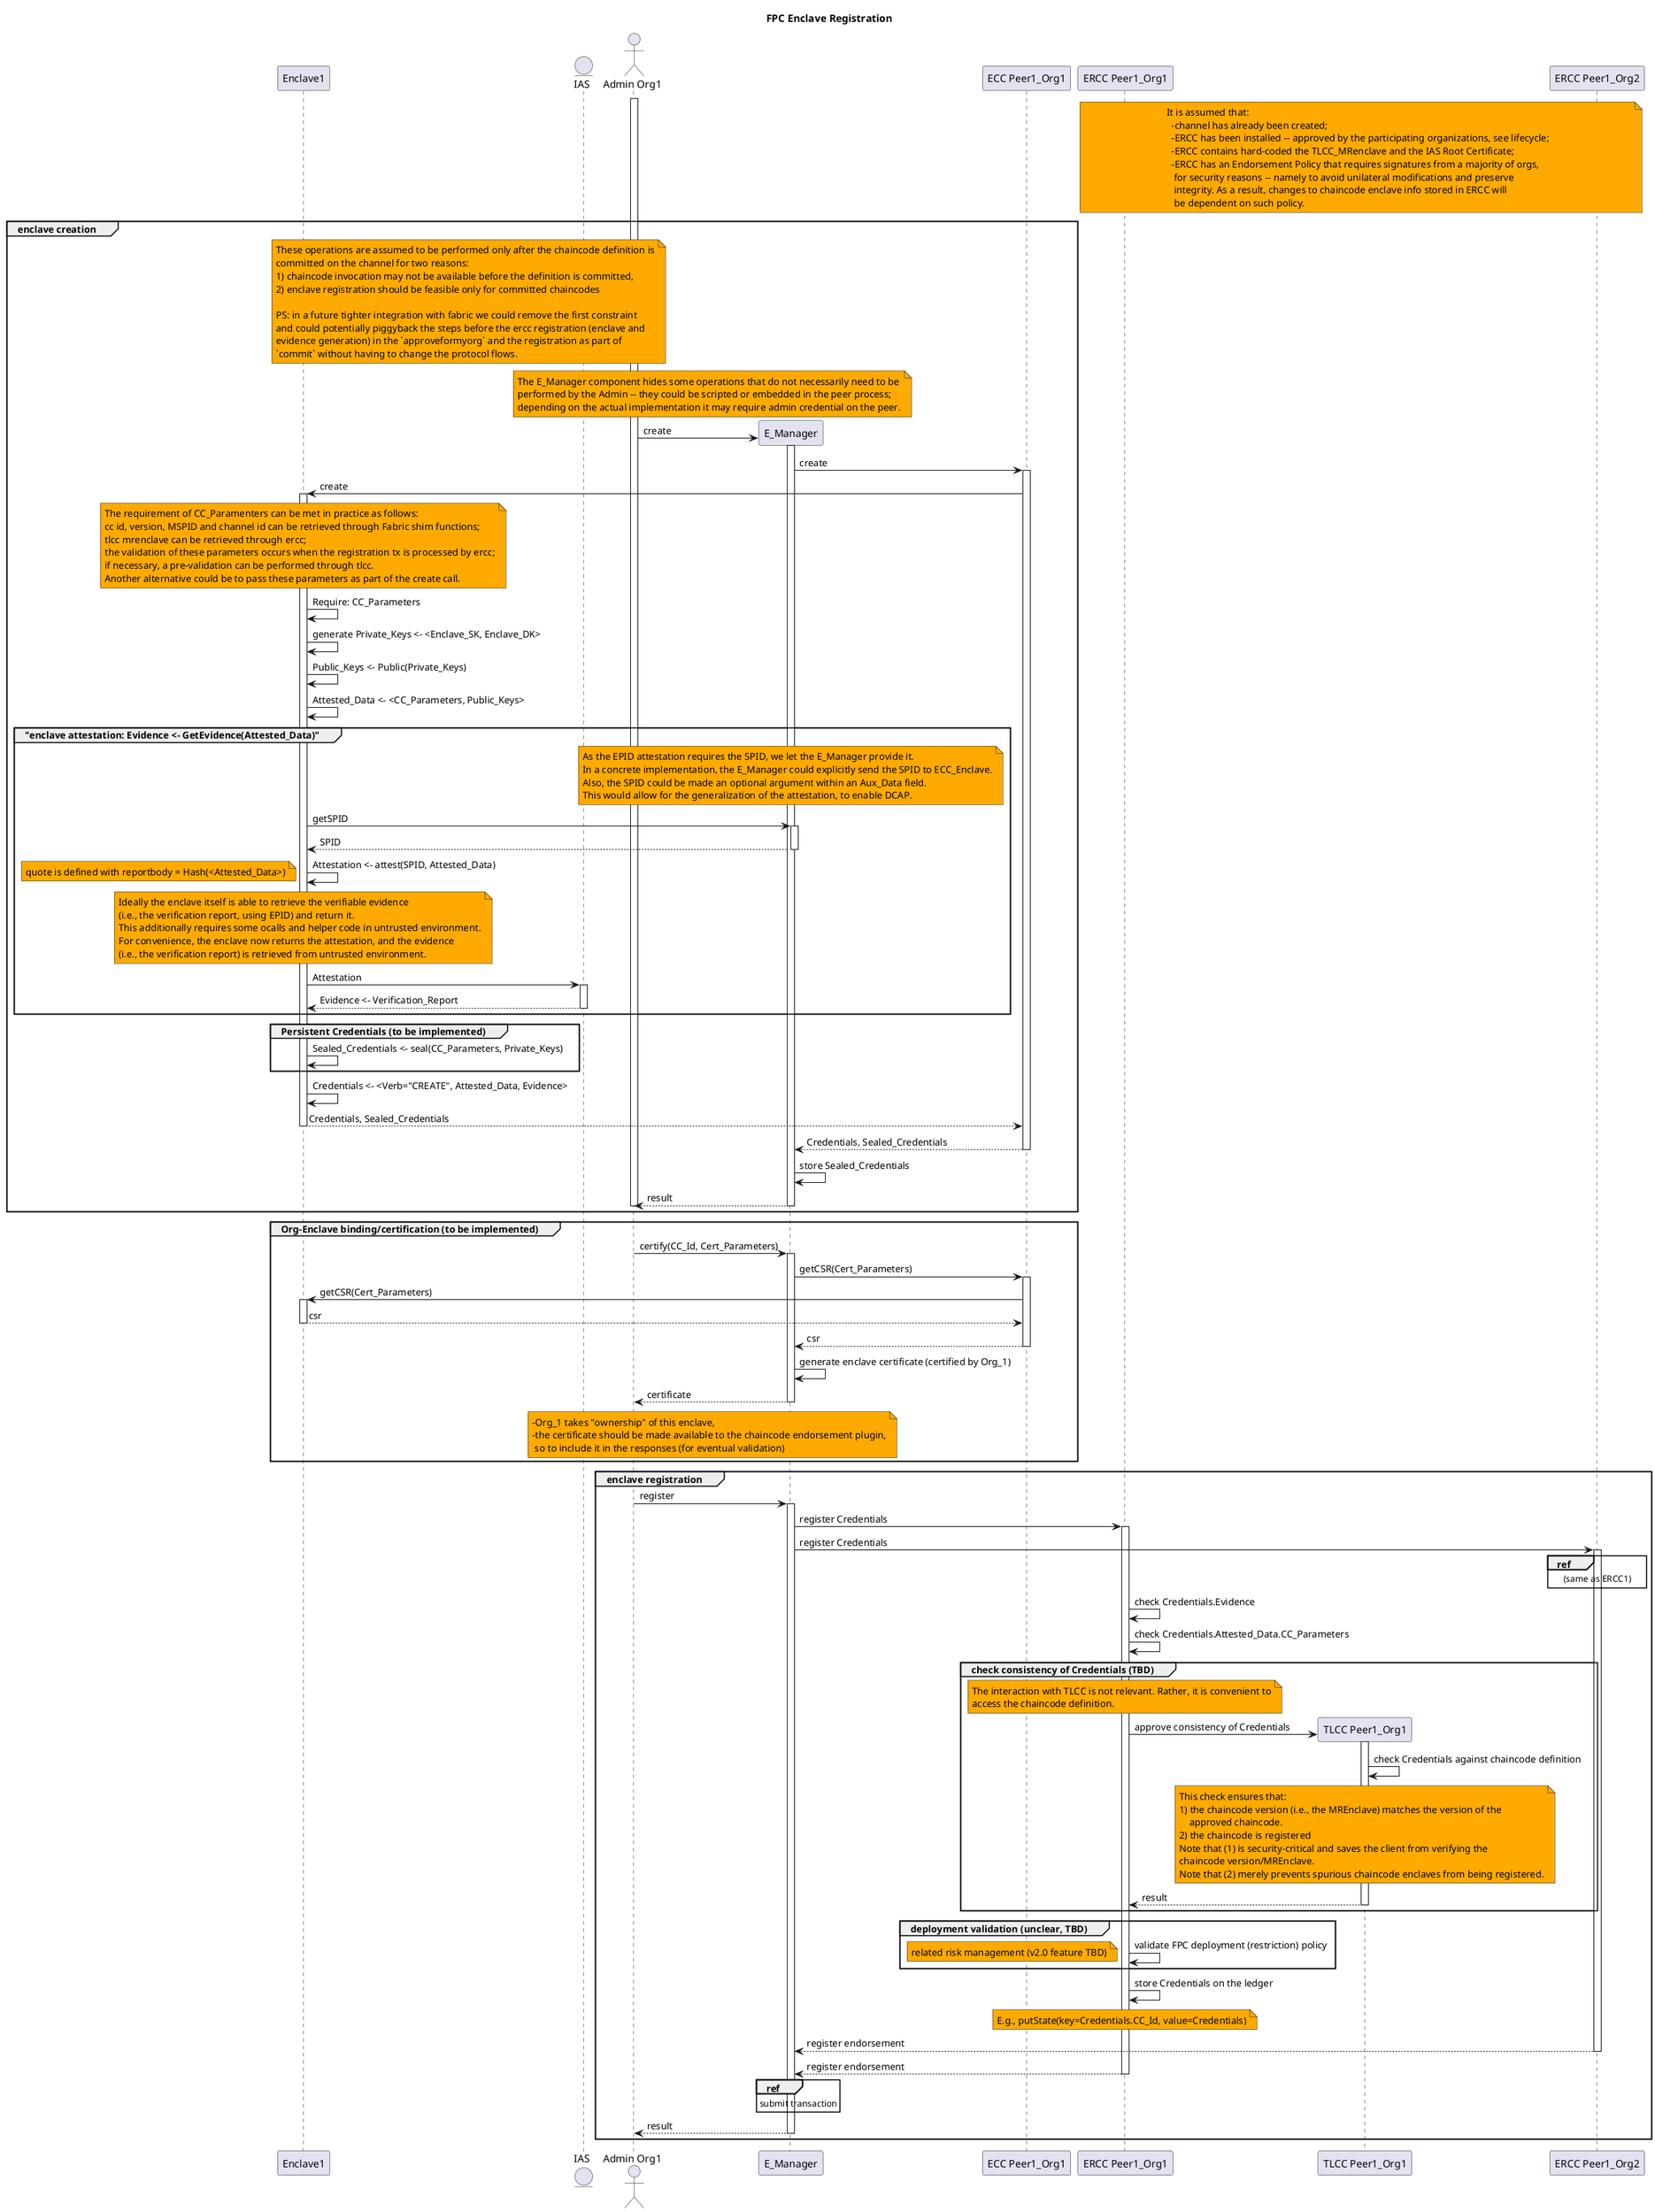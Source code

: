 /'
    Copyright 2020 Intel Corporation
    Copyright IBM Corp. All Rights Reserved.

    SPDX-License-Identifier: Apache-2.0
'/

@startuml

title FPC Enclave Registration

actor "Admin Org1" as Admin order 10
participant "ECC Peer1_Org1" as ECC1 order 20
'participant "ECC_Enclave" as Enclave1 order 30 #99FF99
participant "ERCC Peer1_Org1" as ERCC1 order 40
participant "ERCC Peer1_Org2" as ERCC2 order 50

entity IAS order 1

note over ERCC1, ERCC2 #FFaa00
  It is assumed that:
    -channel has already been created;
    -ERCC has been installed -- approved by the participating organizations, see lifecycle;
    -ERCC contains hard-coded the TLCC_MRenclave and the IAS Root Certificate;
    -ERCC has an Endorsement Policy that requires signatures from a majority of orgs,
     for security reasons -- namely to avoid unilateral modifications and preserve
     integrity. As a result, changes to chaincode enclave info stored in ERCC will
     be dependent on such policy.
end note

group enclave creation
  activate Admin

  note over Admin, Enclave1 #FFaa00
    These operations are assumed to be performed only after the chaincode definition is
    committed on the channel for two reasons:
    1) chaincode invocation may not be available before the definition is committed,
    2) enclave registration should be feasible only for committed chaincodes

    PS: in a future tighter integration with fabric we could remove the first constraint
    and could potentially piggyback the steps before the ercc registration (enclave and
    evidence generation) in the `approveformyorg` and the registration as part of
    `commit` without having to change the protocol flows.
  end note

  create E_Manager order 15

  note over Admin, E_Manager #FFaa00
    The E_Manager component hides some operations that do not necessarily need to be
    performed by the Admin -- they could be scripted or embedded in the peer process;
    depending on the actual implementation it may require admin credential on the peer.
  end note

  Admin -> E_Manager ++: create

  E_Manager -> ECC1 ++: create

  create participant "ECC_Enclave" as Enclave1 order 30 #99FF99
  ECC1 -> Enclave1 ++: create

  note over Enclave1 #FFaa00
    The requirement of CC_Paramenters can be met in practice as follows:
    cc id, version, MSPID and channel id can be retrieved through Fabric shim functions;
    tlcc mrenclave can be retrieved through ercc;
    the validation of these parameters occurs when the registration tx is processed by ercc;
    if necessary, a pre-validation can be performed through tlcc.
    Another alternative could be to pass these parameters as part of the create call.
  end note
  Enclave1 -> Enclave1: Require: CC_Parameters

  Enclave1 -> Enclave1 : generate Private_Keys <- <Enclave_SK, Enclave_DK>
  Enclave1 -> Enclave1 : Public_Keys <- Public(Private_Keys)

  Enclave1 -> Enclave1 : Attested_Data <- <CC_Parameters, Public_Keys>

group "enclave attestation: Evidence <- GetEvidence(Attested_Data)"
  note over E_Manager #FFaa00
    As the EPID attestation requires the SPID, we let the E_Manager provide it.
    In a concrete implementation, the E_Manager could explicitly send the SPID to ECC_Enclave.
    Also, the SPID could be made an optional argument within an Aux_Data field.
    This would allow for the generalization of the attestation, to enable DCAP.
  end note
  Enclave1-> E_Manager ++: getSPID
  return SPID

  Enclave1 -> Enclave1 : Attestation <- attest(SPID, Attested_Data)
  note left #FFaa00
    quote is defined with reportbody = Hash(<Attested_Data>)
  end note

  note over Enclave1 #FFaa00
    Ideally the enclave itself is able to retrieve the verifiable evidence
    (i.e., the verification report, using EPID) and return it.
    This additionally requires some ocalls and helper code in untrusted environment.
    For convenience, the enclave now returns the attestation, and the evidence
    (i.e., the verification report) is retrieved from untrusted environment.
  end note
  Enclave1 -> IAS ++: Attestation
  return Evidence <- Verification_Report
end group

  group Persistent Credentials (to be implemented)
    Enclave1 -> Enclave1 : Sealed_Credentials <- seal(CC_Parameters, Private_Keys)
  end group

  Enclave1 -> Enclave1 : Credentials <- <Verb="CREATE", Attested_Data, Evidence>
  return Credentials, Sealed_Credentials

  return Credentials, Sealed_Credentials

  E_Manager -> E_Manager : store Sealed_Credentials

  return result /' Admin -> E_Manager '/

  deactivate Admin

'  note over Admin1 #FFaa00
'    **MST**: From an attestation generalization perspective i think there should be just a single
'    call ""GetAttestationProof"" or alike rather than a separate place where you get quote
'    and another where you get the registration report which requires some re-organization of calls.
'    I think from a high-level there should be following three high-level calls either in
'    ECC or ECCMAnager depending on above:
'    - EnclaveCreate (key-gen & imprint of context, i.e., current create/binding flows
'    - EnclaveProof: gets org endorsement-sig, creates report, then quote
'      and, if epid, gets IAS report. 
'    - EnclavePersist: returns sealed state (important for security that this is called only after
'      EnclaveProof [which we might want to enforce using some state-machine?] )
'  end note
'  return ATTESTATION

end

group Org-Enclave binding/certification (to be implemented)
  Admin -> E_Manager ++: certify(CC_Id, Cert_Parameters)
  E_Manager -> ECC1 ++: getCSR(Cert_Parameters)
  ECC1 -> Enclave1 ++: getCSR(Cert_Parameters)
  return csr /' ECC1 -> Enclave1 '/
  return csr /' E_Manager -> ECC1 '/
  E_Manager -> E_Manager : generate enclave certificate (certified by Org_1)
  return certificate
  note over Admin, E_Manager #FFaa00
    -Org_1 takes "ownership" of this enclave,
    -the certificate should be made available to the chaincode endorsement plugin,
     so to include it in the responses (for eventual validation) 
  end note
end group

group enclave registration
  activate Admin
  Admin -> E_Manager ++: register
  E_Manager -> ERCC1 ++: register Credentials
  E_Manager -> ERCC2 : register Credentials

  ref over ERCC2
    (same as ERCC1)
  end ref
  activate ERCC2

  ERCC1 -> ERCC1 : check Credentials.Evidence
  ERCC1 -> ERCC1 : check Credentials.Attested_Data.CC_Parameters

  group check consistency of Credentials (TBD)
    note over ERCC1 #FFaa00
        The interaction with TLCC is not relevant. Rather, it is convenient to
        access the chaincode definition.
    end note
    create "TLCC Peer1_Org1" as TLCC1 order 45
    ERCC1 -> TLCC1  ++: approve consistency of Credentials
    TLCC1 -> TLCC1    : check Credentials against chaincode definition
    note over TLCC1 #FFaa00
        This check ensures that:
        1) the chaincode version (i.e., the MREnclave) matches the version of the
            approved chaincode.
        2) the chaincode is registered
        Note that (1) is security-critical and saves the client from verifying the
        chaincode version/MREnclave.
        Note that (2) merely prevents spurious chaincode enclaves from being registered.
    end note
    return result
  end group

  group deployment validation (unclear, TBD)
    ERCC1 -> ERCC1 : validate FPC deployment (restriction) policy
    note left #FFaa00
      related risk management (v2.0 feature TBD)
    end note
  end group

  ERCC1 -> ERCC1 : store Credentials on the ledger
  note over ERCC1 #FFaa00
  E.g., putState(key=Credentials.CC_Id, value=Credentials)
  end note

  return register endorsement /' E_Manager -> ERCC2 '/

  return register endorsement /' E_Manager -> ERCC1 '/

  ref over E_Manager
    submit transaction
  end ref

  return result

  deactivate Admin

end

@enduml
